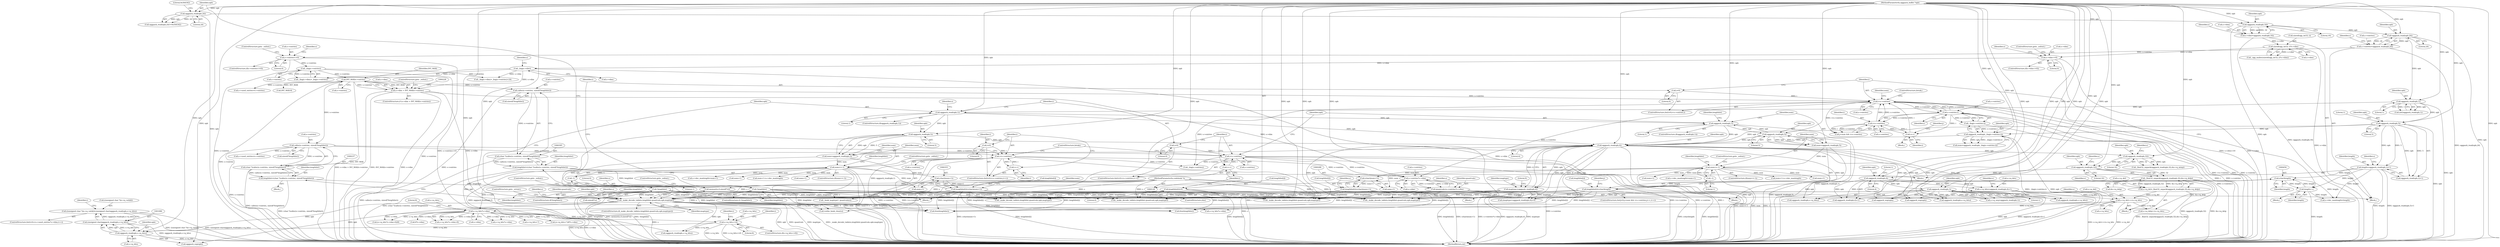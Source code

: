 digraph "0_Android_eeb4e45d5683f88488c083ecf142dc89bc3f0b47_8@array" {
"1001077" [label="(Call,((unsigned char *)(s->q_val))[i]=(unsigned char)oggpack_read(opb,s->q_bits))"];
"1001085" [label="(Call,(unsigned char)oggpack_read(opb,s->q_bits))"];
"1001087" [label="(Call,oggpack_read(opb,s->q_bits))"];
"1001021" [label="(Call,_make_decode_table(s,lengthlist,quantvals,opb,maptype))"];
"1000143" [label="(Call,memset(s,0,sizeof(*s)))"];
"1000130" [label="(MethodParameterIn,codebook *s)"];
"1000404" [label="(Call,!lengthlist)"];
"1000392" [label="(Call,lengthlist=(char *)calloc(s->entries, sizeof(*lengthlist)))"];
"1000394" [label="(Call,(char *)calloc(s->entries, sizeof(*lengthlist)))"];
"1000396" [label="(Call,calloc(s->entries, sizeof(*lengthlist)))"];
"1000220" [label="(Call,INT_MAX/s->entries)"];
"1000209" [label="(Call,_ilog(s->entries))"];
"1000189" [label="(Call,s->entries<=0)"];
"1000181" [label="(Call,s->entries=oggpack_read(opb,24))"];
"1000185" [label="(Call,oggpack_read(opb,24))"];
"1000160" [label="(Call,oggpack_read(opb,16))"];
"1000151" [label="(Call,oggpack_read(opb,24))"];
"1000129" [label="(MethodParameterIn,oggpack_buffer *opb)"];
"1000350" [label="(Call,lengthlist[i]=(char)(num+1))"];
"1000354" [label="(Call,(char)(num+1))"];
"1000345" [label="(Call,num==-1)"];
"1000339" [label="(Call,num=oggpack_read(opb,5))"];
"1000341" [label="(Call,oggpack_read(opb,5))"];
"1000250" [label="(Call,oggpack_read(opb,1))"];
"1000229" [label="(Call,oggpack_read(opb,1))"];
"1000347" [label="(Call,-1)"];
"1000283" [label="(Call,lengthlist[i]=(char)(num+1))"];
"1000287" [label="(Call,(char)(num+1))"];
"1000278" [label="(Call,num==-1)"];
"1000272" [label="(Call,num=oggpack_read(opb,5))"];
"1000274" [label="(Call,oggpack_read(opb,5))"];
"1000267" [label="(Call,oggpack_read(opb,1))"];
"1000280" [label="(Call,-1)"];
"1000312" [label="(Call,lengthlist[i]=0)"];
"1000451" [label="(Call,lengthlist[i]=(char)length)"];
"1000455" [label="(Call,(char)length)"];
"1000378" [label="(Call,length=oggpack_read(opb,5)+1)"];
"1000381" [label="(Call,oggpack_read(opb,5))"];
"1000463" [label="(Call,length++)"];
"1000246" [label="(Call,!lengthlist)"];
"1000234" [label="(Call,lengthlist=(char *)calloc(s->entries, sizeof(*lengthlist)))"];
"1000236" [label="(Call,(char *)calloc(s->entries, sizeof(*lengthlist)))"];
"1000238" [label="(Call,calloc(s->entries, sizeof(*lengthlist)))"];
"1000902" [label="(Call,quantvals=s->entries*s->dim)"];
"1000904" [label="(Call,s->entries*s->dim)"];
"1000258" [label="(Call,i<s->entries)"];
"1000263" [label="(Call,i++)"];
"1000255" [label="(Call,i=0)"];
"1000330" [label="(Call,i<s->entries)"];
"1000335" [label="(Call,i++)"];
"1000327" [label="(Call,i=0)"];
"1000411" [label="(Call,i<s->entries)"];
"1000441" [label="(Call,i<s->entries)"];
"1000423" [label="(Call,s->entries-i)"];
"1000449" [label="(Call,i++)"];
"1000408" [label="(Call,i=0)"];
"1000216" [label="(Call,s->dim > INT_MAX/s->entries)"];
"1000205" [label="(Call,_ilog(s->dim))"];
"1000196" [label="(Call,s->dim<=0)"];
"1000168" [label="(Call,sizeof(ogg_int32_t)*s->dim)"];
"1000156" [label="(Call,s->dim=oggpack_read(opb,16))"];
"1000514" [label="(Call,oggpack_read(opb,1))"];
"1000506" [label="(Call,oggpack_read(opb,4))"];
"1000494" [label="(Call,oggpack_read(opb,32))"];
"1000482" [label="(Call,oggpack_read(opb,32))"];
"1000472" [label="(Call,oggpack_read(opb,4))"];
"1000420" [label="(Call,oggpack_read(opb,_ilog(s->entries-i)))"];
"1000422" [label="(Call,_ilog(s->entries-i))"];
"1000470" [label="(Call,maptype=oggpack_read(opb,4))"];
"1001056" [label="(Call,s->q_bits<=8)"];
"1000915" [label="(Call,s->q_bits*s->dim)"];
"1000517" [label="(Call,s->q_del>>=s->q_bits)"];
"1000489" [label="(Call,s->q_del=_float32_unpack(oggpack_read(opb,32),&s->q_delp))"];
"1000493" [label="(Call,_float32_unpack(oggpack_read(opb,32),&s->q_delp))"];
"1000501" [label="(Call,s->q_bits=oggpack_read(opb,4)+1)"];
"1000249" [label="(ControlStructure,if(oggpack_read(opb,1)))"];
"1000189" [label="(Call,s->entries<=0)"];
"1000494" [label="(Call,oggpack_read(opb,32))"];
"1000326" [label="(ControlStructure,for(i=0;i<s->entries;i++))"];
"1000482" [label="(Call,oggpack_read(opb,32))"];
"1000382" [label="(Identifier,opb)"];
"1000274" [label="(Call,oggpack_read(opb,5))"];
"1000913" [label="(Call,(s->q_bits*s->dim+8)/8)"];
"1001020" [label="(ControlStructure,if(_make_decode_table(s,lengthlist,quantvals,opb,maptype)))"];
"1000308" [label="(Call,num+1)"];
"1000515" [label="(Identifier,opb)"];
"1000509" [label="(Literal,1)"];
"1001057" [label="(Call,s->q_bits)"];
"1000464" [label="(Identifier,length)"];
"1000235" [label="(Identifier,lengthlist)"];
"1000340" [label="(Identifier,num)"];
"1000469" [label="(Call,(maptype=oggpack_read(opb,4))>0)"];
"1000197" [label="(Call,s->dim)"];
"1000298" [label="(Call,num+1)"];
"1000371" [label="(Call,num+1)"];
"1000533" [label="(Block,)"];
"1000917" [label="(Identifier,s)"];
"1000449" [label="(Call,i++)"];
"1000475" [label="(Literal,0)"];
"1000451" [label="(Call,lengthlist[i]=(char)length)"];
"1000526" [label="(Identifier,s)"];
"1000506" [label="(Call,oggpack_read(opb,4))"];
"1000207" [label="(Identifier,s)"];
"1000362" [label="(Identifier,num)"];
"1000836" [label="(Call,oggpack_eop(opb))"];
"1000514" [label="(Call,oggpack_read(opb,1))"];
"1001022" [label="(Identifier,s)"];
"1000230" [label="(Identifier,opb)"];
"1000191" [label="(Identifier,s)"];
"1000304" [label="(Call,s->dec_maxlength=num+1)"];
"1000376" [label="(Block,)"];
"1000573" [label="(Call,_make_decode_table(s,lengthlist,quantvals,opb,maptype))"];
"1000908" [label="(Call,s->dim)"];
"1000254" [label="(ControlStructure,for(i=0;i<s->entries;i++))"];
"1000495" [label="(Identifier,opb)"];
"1000487" [label="(Identifier,s)"];
"1001089" [label="(Call,s->q_bits)"];
"1000187" [label="(Literal,24)"];
"1000131" [label="(Block,)"];
"1000490" [label="(Call,s->q_del)"];
"1000345" [label="(Call,num==-1)"];
"1000383" [label="(Literal,5)"];
"1001023" [label="(Identifier,lengthlist)"];
"1000470" [label="(Call,maptype=oggpack_read(opb,4))"];
"1000505" [label="(Call,oggpack_read(opb,4)+1)"];
"1000352" [label="(Identifier,lengthlist)"];
"1000161" [label="(Identifier,opb)"];
"1000313" [label="(Call,lengthlist[i])"];
"1001027" [label="(ControlStructure,goto _errout;)"];
"1000360" [label="(Call,num+1>s->dec_maxlength)"];
"1000336" [label="(Identifier,i)"];
"1000403" [label="(ControlStructure,if (!lengthlist))"];
"1000330" [label="(Call,i<s->entries)"];
"1000154" [label="(Literal,0x564342)"];
"1000162" [label="(Literal,16)"];
"1000314" [label="(Identifier,lengthlist)"];
"1001056" [label="(Call,s->q_bits<=8)"];
"1000517" [label="(Call,s->q_del>>=s->q_bits)"];
"1000153" [label="(Literal,24)"];
"1000188" [label="(ControlStructure,if(s->entries<=0))"];
"1001038" [label="(Call,8*s->dim)"];
"1000361" [label="(Call,num+1)"];
"1000285" [label="(Identifier,lengthlist)"];
"1000433" [label="(ControlStructure,for(j=0;j<num && i<s->entries;j++,i++))"];
"1000206" [label="(Call,s->dim)"];
"1000418" [label="(Call,num=oggpack_read(opb,_ilog(s->entries-i)))"];
"1000437" [label="(Call,j<num && i<s->entries)"];
"1000277" [label="(ControlStructure,if(num==-1))"];
"1000893" [label="(Call,_make_decode_table(s,lengthlist,quantvals,opb,maptype))"];
"1000502" [label="(Call,s->q_bits)"];
"1000455" [label="(Call,(char)length)"];
"1000902" [label="(Call,quantvals=s->entries*s->dim)"];
"1000204" [label="(Call,_ilog(s->dim)+_ilog(s->entries))"];
"1001077" [label="(Call,((unsigned char *)(s->q_val))[i]=(unsigned char)oggpack_read(opb,s->q_bits))"];
"1000405" [label="(Identifier,lengthlist)"];
"1000182" [label="(Call,s->entries)"];
"1000421" [label="(Identifier,opb)"];
"1000232" [label="(Block,)"];
"1000493" [label="(Call,_float32_unpack(oggpack_read(opb,32),&s->q_delp))"];
"1000356" [label="(Call,num+1)"];
"1000297" [label="(Call,num+1>s->dec_maxlength)"];
"1000144" [label="(Identifier,s)"];
"1000266" [label="(ControlStructure,if(oggpack_read(opb,1)))"];
"1000275" [label="(Identifier,opb)"];
"1000915" [label="(Call,s->q_bits*s->dim)"];
"1000354" [label="(Call,(char)(num+1))"];
"1001062" [label="(ControlStructure,for(i=0;i<s->used_entries*s->dim;i++))"];
"1000205" [label="(Call,_ilog(s->dim))"];
"1000256" [label="(Identifier,i)"];
"1000311" [label="(ControlStructure,else)"];
"1000236" [label="(Call,(char *)calloc(s->entries, sizeof(*lengthlist)))"];
"1000413" [label="(Call,s->entries)"];
"1000914" [label="(Call,s->q_bits*s->dim+8)"];
"1000319" [label="(Call,s->used_entries=s->entries)"];
"1000255" [label="(Call,i=0)"];
"1000422" [label="(Call,_ilog(s->entries-i))"];
"1000346" [label="(Identifier,num)"];
"1000483" [label="(Identifier,opb)"];
"1000150" [label="(Call,oggpack_read(opb,24)!=0x564342)"];
"1001026" [label="(Identifier,maptype)"];
"1000227" [label="(Call,(int)oggpack_read(opb,1))"];
"1000216" [label="(Call,s->dim > INT_MAX/s->entries)"];
"1000349" [label="(ControlStructure,goto _eofout;)"];
"1000904" [label="(Call,s->entries*s->dim)"];
"1000450" [label="(Identifier,i)"];
"1000200" [label="(Literal,0)"];
"1000246" [label="(Call,!lengthlist)"];
"1000165" [label="(Identifier,s)"];
"1000238" [label="(Call,calloc(s->entries, sizeof(*lengthlist)))"];
"1000607" [label="(Call,INT_MAX-8)"];
"1000222" [label="(Call,s->entries)"];
"1000231" [label="(Literal,1)"];
"1000259" [label="(Identifier,i)"];
"1000344" [label="(ControlStructure,if(num==-1))"];
"1001119" [label="(Call,oggpack_read(opb,s->q_bits))"];
"1000217" [label="(Call,s->dim)"];
"1000499" [label="(Identifier,s)"];
"1000481" [label="(Call,_float32_unpack(oggpack_read(opb,32),&s->q_minp))"];
"1000941" [label="(Call,s->q_bits*s->dim)"];
"1000280" [label="(Call,-1)"];
"1000201" [label="(ControlStructure,goto _eofout;)"];
"1000234" [label="(Call,lengthlist=(char *)calloc(s->entries, sizeof(*lengthlist)))"];
"1000209" [label="(Call,_ilog(s->entries))"];
"1000351" [label="(Call,lengthlist[i])"];
"1000329" [label="(Literal,0)"];
"1000733" [label="(Call,_make_decode_table(s,lengthlist,quantvals,opb,maptype))"];
"1000393" [label="(Identifier,lengthlist)"];
"1000169" [label="(Call,sizeof(ogg_int32_t))"];
"1000143" [label="(Call,memset(s,0,sizeof(*s)))"];
"1000160" [label="(Call,oggpack_read(opb,16))"];
"1001166" [label="(Call,vorbis_book_clear(s))"];
"1000516" [label="(Literal,1)"];
"1000521" [label="(Call,s->q_bits)"];
"1000474" [label="(Literal,4)"];
"1000448" [label="(Identifier,j)"];
"1000446" [label="(Block,)"];
"1001030" [label="(Identifier,s)"];
"1000268" [label="(Identifier,opb)"];
"1000130" [label="(MethodParameterIn,codebook *s)"];
"1000497" [label="(Call,&s->q_delp)"];
"1000385" [label="(Call,s->used_entries=s->entries)"];
"1000312" [label="(Call,lengthlist[i]=0)"];
"1001024" [label="(Identifier,quantvals)"];
"1000463" [label="(Call,length++)"];
"1000443" [label="(Call,s->entries)"];
"1000439" [label="(Identifier,j)"];
"1000685" [label="(Call,oggpack_eop(opb))"];
"1000279" [label="(Identifier,num)"];
"1000507" [label="(Identifier,opb)"];
"1000392" [label="(Call,lengthlist=(char *)calloc(s->entries, sizeof(*lengthlist)))"];
"1000221" [label="(Identifier,INT_MAX)"];
"1000151" [label="(Call,oggpack_read(opb,24))"];
"1000332" [label="(Call,s->entries)"];
"1000264" [label="(Identifier,i)"];
"1001088" [label="(Identifier,opb)"];
"1001025" [label="(Identifier,opb)"];
"1000270" [label="(Block,)"];
"1000380" [label="(Call,oggpack_read(opb,5)+1)"];
"1000396" [label="(Call,calloc(s->entries, sizeof(*lengthlist)))"];
"1000193" [label="(Literal,0)"];
"1000276" [label="(Literal,5)"];
"1000379" [label="(Identifier,length)"];
"1000328" [label="(Identifier,i)"];
"1000387" [label="(Identifier,s)"];
"1000129" [label="(MethodParameterIn,oggpack_buffer *opb)"];
"1000190" [label="(Call,s->entries)"];
"1000411" [label="(Call,i<s->entries)"];
"1000407" [label="(ControlStructure,for(i=0;i<s->entries;))"];
"1000186" [label="(Identifier,opb)"];
"1000342" [label="(Identifier,opb)"];
"1000408" [label="(Call,i=0)"];
"1000156" [label="(Call,s->dim=oggpack_read(opb,16))"];
"1000830" [label="(Call,oggpack_read(opb,s->q_bits))"];
"1000970" [label="(Call,_make_decode_table(s,lengthlist,quantvals,opb,maptype))"];
"1000457" [label="(Identifier,length)"];
"1000257" [label="(Literal,0)"];
"1000406" [label="(ControlStructure,goto _eofout;)"];
"1000272" [label="(Call,num=oggpack_read(opb,5))"];
"1000263" [label="(Call,i++)"];
"1000419" [label="(Identifier,num)"];
"1000211" [label="(Identifier,s)"];
"1000510" [label="(Call,s->q_seq=oggpack_read(opb,1))"];
"1001033" [label="(Call,s->q_bits+7)"];
"1000489" [label="(Call,s->q_del=_float32_unpack(oggpack_read(opb,32),&s->q_delp))"];
"1000294" [label="(Identifier,s)"];
"1000400" [label="(Call,sizeof(*lengthlist))"];
"1000922" [label="(Literal,8)"];
"1000335" [label="(Call,i++)"];
"1000198" [label="(Identifier,s)"];
"1000239" [label="(Call,s->entries)"];
"1001060" [label="(Literal,8)"];
"1000348" [label="(Literal,1)"];
"1000210" [label="(Call,s->entries)"];
"1000195" [label="(ControlStructure,if(s->dim<=0))"];
"1001160" [label="(Call,free(lengthlist))"];
"1000905" [label="(Call,s->entries)"];
"1000442" [label="(Identifier,i)"];
"1000185" [label="(Call,oggpack_read(opb,24))"];
"1000501" [label="(Call,s->q_bits=oggpack_read(opb,4)+1)"];
"1000203" [label="(Call,_ilog(s->dim)+_ilog(s->entries)>24)"];
"1000252" [label="(Literal,1)"];
"1000423" [label="(Call,s->entries-i)"];
"1000584" [label="(Call,_book_maptype1_quantvals(s))"];
"1000397" [label="(Call,s->entries)"];
"1000316" [label="(Literal,0)"];
"1000171" [label="(Call,s->dim)"];
"1001076" [label="(Identifier,i)"];
"1000248" [label="(ControlStructure,goto _eofout;)"];
"1001064" [label="(Identifier,i)"];
"1000146" [label="(Call,sizeof(*s))"];
"1000420" [label="(Call,oggpack_read(opb,_ilog(s->entries-i)))"];
"1000452" [label="(Call,lengthlist[i])"];
"1000327" [label="(Call,i=0)"];
"1001078" [label="(Call,((unsigned char *)(s->q_val))[i])"];
"1001177" [label="(MethodReturn,int)"];
"1000496" [label="(Literal,32)"];
"1000503" [label="(Identifier,s)"];
"1001096" [label="(Identifier,i)"];
"1000343" [label="(Literal,5)"];
"1000471" [label="(Identifier,maptype)"];
"1000283" [label="(Call,lengthlist[i]=(char)(num+1))"];
"1000247" [label="(Identifier,lengthlist)"];
"1000476" [label="(Block,)"];
"1000394" [label="(Call,(char *)calloc(s->entries, sizeof(*lengthlist)))"];
"1000220" [label="(Call,INT_MAX/s->entries)"];
"1000410" [label="(Literal,0)"];
"1000145" [label="(Literal,0)"];
"1000267" [label="(Call,oggpack_read(opb,1))"];
"1000465" [label="(ControlStructure,break;)"];
"1001087" [label="(Call,oggpack_read(opb,s->q_bits))"];
"1000278" [label="(Call,num==-1)"];
"1000347" [label="(Call,-1)"];
"1000242" [label="(Call,sizeof(*lengthlist))"];
"1000545" [label="(Call,_ilog(s->entries))"];
"1000251" [label="(Identifier,opb)"];
"1000167" [label="(Call,_ogg_malloc(sizeof(ogg_int32_t)*s->dim))"];
"1000157" [label="(Call,s->dim)"];
"1000194" [label="(ControlStructure,goto _eofout;)"];
"1000196" [label="(Call,s->dim<=0)"];
"1000225" [label="(ControlStructure,goto _eofout;)"];
"1000284" [label="(Call,lengthlist[i])"];
"1000258" [label="(Call,i<s->entries)"];
"1000512" [label="(Identifier,s)"];
"1000790" [label="(Call,oggpack_read(opb,s->q_bits))"];
"1000424" [label="(Call,s->entries)"];
"1000260" [label="(Call,s->entries)"];
"1000427" [label="(Identifier,i)"];
"1000168" [label="(Call,sizeof(ogg_int32_t)*s->dim)"];
"1001168" [label="(Call,free(lengthlist))"];
"1000152" [label="(Identifier,opb)"];
"1000441" [label="(Call,i<s->entries)"];
"1000281" [label="(Literal,1)"];
"1001055" [label="(ControlStructure,if(s->q_bits<=8))"];
"1000679" [label="(Call,oggpack_read(opb,s->q_bits))"];
"1000903" [label="(Identifier,quantvals)"];
"1000916" [label="(Call,s->q_bits)"];
"1000367" [label="(Call,s->dec_maxlength=num+1)"];
"1000269" [label="(Literal,1)"];
"1000282" [label="(ControlStructure,goto _eofout;)"];
"1001032" [label="(Call,(s->q_bits+7)/8*s->dim)"];
"1000287" [label="(Call,(char)(num+1))"];
"1000524" [label="(Call,s->q_delp+=s->q_bits)"];
"1000339" [label="(Call,num=oggpack_read(opb,5))"];
"1000350" [label="(Call,lengthlist[i]=(char)(num+1))"];
"1000919" [label="(Call,s->dim)"];
"1000273" [label="(Identifier,num)"];
"1000378" [label="(Call,length=oggpack_read(opb,5)+1)"];
"1000289" [label="(Call,num+1)"];
"1000472" [label="(Call,oggpack_read(opb,4))"];
"1000592" [label="(Call,s->q_bits*s->dim)"];
"1000337" [label="(Block,)"];
"1000458" [label="(Call,s->dec_maxlength=length)"];
"1000181" [label="(Call,s->entries=oggpack_read(opb,24))"];
"1000404" [label="(Call,!lengthlist)"];
"1000341" [label="(Call,oggpack_read(opb,5))"];
"1000381" [label="(Call,oggpack_read(opb,5))"];
"1000321" [label="(Identifier,s)"];
"1000384" [label="(Literal,1)"];
"1000245" [label="(ControlStructure,if(!lengthlist))"];
"1000250" [label="(Call,oggpack_read(opb,1))"];
"1000508" [label="(Literal,4)"];
"1000518" [label="(Call,s->q_del)"];
"1000331" [label="(Identifier,i)"];
"1000484" [label="(Literal,32)"];
"1001157" [label="(Call,oggpack_eop(opb))"];
"1000416" [label="(Block,)"];
"1000412" [label="(Identifier,i)"];
"1001021" [label="(Call,_make_decode_table(s,lengthlist,quantvals,opb,maptype))"];
"1000409" [label="(Identifier,i)"];
"1000215" [label="(ControlStructure,if (s->dim > INT_MAX/s->entries))"];
"1000473" [label="(Identifier,opb)"];
"1000229" [label="(Call,oggpack_read(opb,1))"];
"1000374" [label="(ControlStructure,break;)"];
"1001085" [label="(Call,(unsigned char)oggpack_read(opb,s->q_bits))"];
"1001077" -> "1001062"  [label="AST: "];
"1001077" -> "1001085"  [label="CFG: "];
"1001078" -> "1001077"  [label="AST: "];
"1001085" -> "1001077"  [label="AST: "];
"1001076" -> "1001077"  [label="CFG: "];
"1001077" -> "1001177"  [label="DDG: (unsigned char)oggpack_read(opb,s->q_bits)"];
"1001077" -> "1001177"  [label="DDG: ((unsigned char *)(s->q_val))[i]"];
"1001085" -> "1001077"  [label="DDG: oggpack_read(opb,s->q_bits)"];
"1001085" -> "1001087"  [label="CFG: "];
"1001086" -> "1001085"  [label="AST: "];
"1001087" -> "1001085"  [label="AST: "];
"1001085" -> "1001177"  [label="DDG: oggpack_read(opb,s->q_bits)"];
"1001087" -> "1001085"  [label="DDG: opb"];
"1001087" -> "1001085"  [label="DDG: s->q_bits"];
"1001087" -> "1001089"  [label="CFG: "];
"1001088" -> "1001087"  [label="AST: "];
"1001089" -> "1001087"  [label="AST: "];
"1001087" -> "1001177"  [label="DDG: s->q_bits"];
"1001021" -> "1001087"  [label="DDG: opb"];
"1000129" -> "1001087"  [label="DDG: opb"];
"1001056" -> "1001087"  [label="DDG: s->q_bits"];
"1001087" -> "1001157"  [label="DDG: opb"];
"1001021" -> "1001020"  [label="AST: "];
"1001021" -> "1001026"  [label="CFG: "];
"1001022" -> "1001021"  [label="AST: "];
"1001023" -> "1001021"  [label="AST: "];
"1001024" -> "1001021"  [label="AST: "];
"1001025" -> "1001021"  [label="AST: "];
"1001026" -> "1001021"  [label="AST: "];
"1001027" -> "1001021"  [label="CFG: "];
"1001030" -> "1001021"  [label="CFG: "];
"1001021" -> "1001177"  [label="DDG: quantvals"];
"1001021" -> "1001177"  [label="DDG: maptype"];
"1001021" -> "1001177"  [label="DDG: _make_decode_table(s,lengthlist,quantvals,opb,maptype)"];
"1001021" -> "1001177"  [label="DDG: s"];
"1001021" -> "1001177"  [label="DDG: opb"];
"1000143" -> "1001021"  [label="DDG: s"];
"1000130" -> "1001021"  [label="DDG: s"];
"1000404" -> "1001021"  [label="DDG: lengthlist"];
"1000350" -> "1001021"  [label="DDG: lengthlist[i]"];
"1000283" -> "1001021"  [label="DDG: lengthlist[i]"];
"1000312" -> "1001021"  [label="DDG: lengthlist[i]"];
"1000451" -> "1001021"  [label="DDG: lengthlist[i]"];
"1000246" -> "1001021"  [label="DDG: lengthlist"];
"1000902" -> "1001021"  [label="DDG: quantvals"];
"1000514" -> "1001021"  [label="DDG: opb"];
"1000472" -> "1001021"  [label="DDG: opb"];
"1000129" -> "1001021"  [label="DDG: opb"];
"1000470" -> "1001021"  [label="DDG: maptype"];
"1001021" -> "1001119"  [label="DDG: opb"];
"1001021" -> "1001157"  [label="DDG: opb"];
"1001021" -> "1001160"  [label="DDG: lengthlist"];
"1001021" -> "1001166"  [label="DDG: s"];
"1001021" -> "1001168"  [label="DDG: lengthlist"];
"1000143" -> "1000131"  [label="AST: "];
"1000143" -> "1000146"  [label="CFG: "];
"1000144" -> "1000143"  [label="AST: "];
"1000145" -> "1000143"  [label="AST: "];
"1000146" -> "1000143"  [label="AST: "];
"1000152" -> "1000143"  [label="CFG: "];
"1000143" -> "1001177"  [label="DDG: memset(s,0,sizeof(*s))"];
"1000130" -> "1000143"  [label="DDG: s"];
"1000143" -> "1000573"  [label="DDG: s"];
"1000143" -> "1000584"  [label="DDG: s"];
"1000143" -> "1000970"  [label="DDG: s"];
"1000143" -> "1001166"  [label="DDG: s"];
"1000130" -> "1000128"  [label="AST: "];
"1000130" -> "1001177"  [label="DDG: s"];
"1000130" -> "1000573"  [label="DDG: s"];
"1000130" -> "1000584"  [label="DDG: s"];
"1000130" -> "1000733"  [label="DDG: s"];
"1000130" -> "1000893"  [label="DDG: s"];
"1000130" -> "1000970"  [label="DDG: s"];
"1000130" -> "1001166"  [label="DDG: s"];
"1000404" -> "1000403"  [label="AST: "];
"1000404" -> "1000405"  [label="CFG: "];
"1000405" -> "1000404"  [label="AST: "];
"1000406" -> "1000404"  [label="CFG: "];
"1000409" -> "1000404"  [label="CFG: "];
"1000404" -> "1001177"  [label="DDG: !lengthlist"];
"1000392" -> "1000404"  [label="DDG: lengthlist"];
"1000404" -> "1000573"  [label="DDG: lengthlist"];
"1000404" -> "1000733"  [label="DDG: lengthlist"];
"1000404" -> "1000893"  [label="DDG: lengthlist"];
"1000404" -> "1000970"  [label="DDG: lengthlist"];
"1000404" -> "1001168"  [label="DDG: lengthlist"];
"1000392" -> "1000376"  [label="AST: "];
"1000392" -> "1000394"  [label="CFG: "];
"1000393" -> "1000392"  [label="AST: "];
"1000394" -> "1000392"  [label="AST: "];
"1000405" -> "1000392"  [label="CFG: "];
"1000392" -> "1001177"  [label="DDG: (char *)calloc(s->entries, sizeof(*lengthlist))"];
"1000394" -> "1000392"  [label="DDG: calloc(s->entries, sizeof(*lengthlist))"];
"1000394" -> "1000396"  [label="CFG: "];
"1000395" -> "1000394"  [label="AST: "];
"1000396" -> "1000394"  [label="AST: "];
"1000394" -> "1001177"  [label="DDG: calloc(s->entries, sizeof(*lengthlist))"];
"1000396" -> "1000394"  [label="DDG: s->entries"];
"1000396" -> "1000400"  [label="CFG: "];
"1000397" -> "1000396"  [label="AST: "];
"1000400" -> "1000396"  [label="AST: "];
"1000396" -> "1001177"  [label="DDG: s->entries"];
"1000220" -> "1000396"  [label="DDG: s->entries"];
"1000396" -> "1000411"  [label="DDG: s->entries"];
"1000220" -> "1000216"  [label="AST: "];
"1000220" -> "1000222"  [label="CFG: "];
"1000221" -> "1000220"  [label="AST: "];
"1000222" -> "1000220"  [label="AST: "];
"1000216" -> "1000220"  [label="CFG: "];
"1000220" -> "1001177"  [label="DDG: INT_MAX"];
"1000220" -> "1001177"  [label="DDG: s->entries"];
"1000220" -> "1000216"  [label="DDG: INT_MAX"];
"1000220" -> "1000216"  [label="DDG: s->entries"];
"1000209" -> "1000220"  [label="DDG: s->entries"];
"1000220" -> "1000238"  [label="DDG: s->entries"];
"1000220" -> "1000385"  [label="DDG: s->entries"];
"1000220" -> "1000607"  [label="DDG: INT_MAX"];
"1000209" -> "1000204"  [label="AST: "];
"1000209" -> "1000210"  [label="CFG: "];
"1000210" -> "1000209"  [label="AST: "];
"1000204" -> "1000209"  [label="CFG: "];
"1000209" -> "1001177"  [label="DDG: s->entries"];
"1000209" -> "1000203"  [label="DDG: s->entries"];
"1000209" -> "1000204"  [label="DDG: s->entries"];
"1000189" -> "1000209"  [label="DDG: s->entries"];
"1000189" -> "1000188"  [label="AST: "];
"1000189" -> "1000193"  [label="CFG: "];
"1000190" -> "1000189"  [label="AST: "];
"1000193" -> "1000189"  [label="AST: "];
"1000194" -> "1000189"  [label="CFG: "];
"1000198" -> "1000189"  [label="CFG: "];
"1000189" -> "1001177"  [label="DDG: s->entries"];
"1000189" -> "1001177"  [label="DDG: s->entries<=0"];
"1000181" -> "1000189"  [label="DDG: s->entries"];
"1000181" -> "1000131"  [label="AST: "];
"1000181" -> "1000185"  [label="CFG: "];
"1000182" -> "1000181"  [label="AST: "];
"1000185" -> "1000181"  [label="AST: "];
"1000191" -> "1000181"  [label="CFG: "];
"1000181" -> "1001177"  [label="DDG: oggpack_read(opb,24)"];
"1000185" -> "1000181"  [label="DDG: opb"];
"1000185" -> "1000181"  [label="DDG: 24"];
"1000185" -> "1000187"  [label="CFG: "];
"1000186" -> "1000185"  [label="AST: "];
"1000187" -> "1000185"  [label="AST: "];
"1000185" -> "1001177"  [label="DDG: opb"];
"1000160" -> "1000185"  [label="DDG: opb"];
"1000129" -> "1000185"  [label="DDG: opb"];
"1000185" -> "1000229"  [label="DDG: opb"];
"1000160" -> "1000156"  [label="AST: "];
"1000160" -> "1000162"  [label="CFG: "];
"1000161" -> "1000160"  [label="AST: "];
"1000162" -> "1000160"  [label="AST: "];
"1000156" -> "1000160"  [label="CFG: "];
"1000160" -> "1001177"  [label="DDG: opb"];
"1000160" -> "1000156"  [label="DDG: opb"];
"1000160" -> "1000156"  [label="DDG: 16"];
"1000151" -> "1000160"  [label="DDG: opb"];
"1000129" -> "1000160"  [label="DDG: opb"];
"1000151" -> "1000150"  [label="AST: "];
"1000151" -> "1000153"  [label="CFG: "];
"1000152" -> "1000151"  [label="AST: "];
"1000153" -> "1000151"  [label="AST: "];
"1000154" -> "1000151"  [label="CFG: "];
"1000151" -> "1001177"  [label="DDG: opb"];
"1000151" -> "1000150"  [label="DDG: opb"];
"1000151" -> "1000150"  [label="DDG: 24"];
"1000129" -> "1000151"  [label="DDG: opb"];
"1000129" -> "1000128"  [label="AST: "];
"1000129" -> "1001177"  [label="DDG: opb"];
"1000129" -> "1000229"  [label="DDG: opb"];
"1000129" -> "1000250"  [label="DDG: opb"];
"1000129" -> "1000267"  [label="DDG: opb"];
"1000129" -> "1000274"  [label="DDG: opb"];
"1000129" -> "1000341"  [label="DDG: opb"];
"1000129" -> "1000381"  [label="DDG: opb"];
"1000129" -> "1000420"  [label="DDG: opb"];
"1000129" -> "1000472"  [label="DDG: opb"];
"1000129" -> "1000482"  [label="DDG: opb"];
"1000129" -> "1000494"  [label="DDG: opb"];
"1000129" -> "1000506"  [label="DDG: opb"];
"1000129" -> "1000514"  [label="DDG: opb"];
"1000129" -> "1000573"  [label="DDG: opb"];
"1000129" -> "1000679"  [label="DDG: opb"];
"1000129" -> "1000685"  [label="DDG: opb"];
"1000129" -> "1000733"  [label="DDG: opb"];
"1000129" -> "1000790"  [label="DDG: opb"];
"1000129" -> "1000830"  [label="DDG: opb"];
"1000129" -> "1000836"  [label="DDG: opb"];
"1000129" -> "1000893"  [label="DDG: opb"];
"1000129" -> "1000970"  [label="DDG: opb"];
"1000129" -> "1001119"  [label="DDG: opb"];
"1000129" -> "1001157"  [label="DDG: opb"];
"1000350" -> "1000337"  [label="AST: "];
"1000350" -> "1000354"  [label="CFG: "];
"1000351" -> "1000350"  [label="AST: "];
"1000354" -> "1000350"  [label="AST: "];
"1000362" -> "1000350"  [label="CFG: "];
"1000350" -> "1001177"  [label="DDG: lengthlist[i]"];
"1000350" -> "1001177"  [label="DDG: (char)(num+1)"];
"1000354" -> "1000350"  [label="DDG: num+1"];
"1000350" -> "1000573"  [label="DDG: lengthlist[i]"];
"1000350" -> "1000733"  [label="DDG: lengthlist[i]"];
"1000350" -> "1000893"  [label="DDG: lengthlist[i]"];
"1000350" -> "1000970"  [label="DDG: lengthlist[i]"];
"1000350" -> "1001160"  [label="DDG: lengthlist[i]"];
"1000350" -> "1001168"  [label="DDG: lengthlist[i]"];
"1000354" -> "1000356"  [label="CFG: "];
"1000355" -> "1000354"  [label="AST: "];
"1000356" -> "1000354"  [label="AST: "];
"1000345" -> "1000354"  [label="DDG: num"];
"1000345" -> "1000344"  [label="AST: "];
"1000345" -> "1000347"  [label="CFG: "];
"1000346" -> "1000345"  [label="AST: "];
"1000347" -> "1000345"  [label="AST: "];
"1000349" -> "1000345"  [label="CFG: "];
"1000352" -> "1000345"  [label="CFG: "];
"1000345" -> "1001177"  [label="DDG: -1"];
"1000345" -> "1001177"  [label="DDG: num"];
"1000345" -> "1001177"  [label="DDG: num==-1"];
"1000339" -> "1000345"  [label="DDG: num"];
"1000347" -> "1000345"  [label="DDG: 1"];
"1000345" -> "1000356"  [label="DDG: num"];
"1000345" -> "1000360"  [label="DDG: num"];
"1000345" -> "1000361"  [label="DDG: num"];
"1000345" -> "1000367"  [label="DDG: num"];
"1000345" -> "1000371"  [label="DDG: num"];
"1000339" -> "1000337"  [label="AST: "];
"1000339" -> "1000341"  [label="CFG: "];
"1000340" -> "1000339"  [label="AST: "];
"1000341" -> "1000339"  [label="AST: "];
"1000346" -> "1000339"  [label="CFG: "];
"1000339" -> "1001177"  [label="DDG: oggpack_read(opb,5)"];
"1000341" -> "1000339"  [label="DDG: opb"];
"1000341" -> "1000339"  [label="DDG: 5"];
"1000341" -> "1000343"  [label="CFG: "];
"1000342" -> "1000341"  [label="AST: "];
"1000343" -> "1000341"  [label="AST: "];
"1000341" -> "1001177"  [label="DDG: opb"];
"1000250" -> "1000341"  [label="DDG: opb"];
"1000341" -> "1000472"  [label="DDG: opb"];
"1000250" -> "1000249"  [label="AST: "];
"1000250" -> "1000252"  [label="CFG: "];
"1000251" -> "1000250"  [label="AST: "];
"1000252" -> "1000250"  [label="AST: "];
"1000256" -> "1000250"  [label="CFG: "];
"1000321" -> "1000250"  [label="CFG: "];
"1000250" -> "1001177"  [label="DDG: oggpack_read(opb,1)"];
"1000229" -> "1000250"  [label="DDG: opb"];
"1000250" -> "1000267"  [label="DDG: opb"];
"1000250" -> "1000472"  [label="DDG: opb"];
"1000229" -> "1000227"  [label="AST: "];
"1000229" -> "1000231"  [label="CFG: "];
"1000230" -> "1000229"  [label="AST: "];
"1000231" -> "1000229"  [label="AST: "];
"1000227" -> "1000229"  [label="CFG: "];
"1000229" -> "1001177"  [label="DDG: opb"];
"1000229" -> "1000227"  [label="DDG: opb"];
"1000229" -> "1000227"  [label="DDG: 1"];
"1000229" -> "1000381"  [label="DDG: opb"];
"1000347" -> "1000348"  [label="CFG: "];
"1000348" -> "1000347"  [label="AST: "];
"1000283" -> "1000270"  [label="AST: "];
"1000283" -> "1000287"  [label="CFG: "];
"1000284" -> "1000283"  [label="AST: "];
"1000287" -> "1000283"  [label="AST: "];
"1000294" -> "1000283"  [label="CFG: "];
"1000283" -> "1001177"  [label="DDG: lengthlist[i]"];
"1000283" -> "1001177"  [label="DDG: (char)(num+1)"];
"1000287" -> "1000283"  [label="DDG: num+1"];
"1000283" -> "1000573"  [label="DDG: lengthlist[i]"];
"1000283" -> "1000733"  [label="DDG: lengthlist[i]"];
"1000283" -> "1000893"  [label="DDG: lengthlist[i]"];
"1000283" -> "1000970"  [label="DDG: lengthlist[i]"];
"1000283" -> "1001160"  [label="DDG: lengthlist[i]"];
"1000283" -> "1001168"  [label="DDG: lengthlist[i]"];
"1000287" -> "1000289"  [label="CFG: "];
"1000288" -> "1000287"  [label="AST: "];
"1000289" -> "1000287"  [label="AST: "];
"1000278" -> "1000287"  [label="DDG: num"];
"1000278" -> "1000277"  [label="AST: "];
"1000278" -> "1000280"  [label="CFG: "];
"1000279" -> "1000278"  [label="AST: "];
"1000280" -> "1000278"  [label="AST: "];
"1000282" -> "1000278"  [label="CFG: "];
"1000285" -> "1000278"  [label="CFG: "];
"1000278" -> "1001177"  [label="DDG: -1"];
"1000278" -> "1001177"  [label="DDG: num==-1"];
"1000278" -> "1001177"  [label="DDG: num"];
"1000272" -> "1000278"  [label="DDG: num"];
"1000280" -> "1000278"  [label="DDG: 1"];
"1000278" -> "1000289"  [label="DDG: num"];
"1000278" -> "1000297"  [label="DDG: num"];
"1000278" -> "1000298"  [label="DDG: num"];
"1000278" -> "1000304"  [label="DDG: num"];
"1000278" -> "1000308"  [label="DDG: num"];
"1000272" -> "1000270"  [label="AST: "];
"1000272" -> "1000274"  [label="CFG: "];
"1000273" -> "1000272"  [label="AST: "];
"1000274" -> "1000272"  [label="AST: "];
"1000279" -> "1000272"  [label="CFG: "];
"1000272" -> "1001177"  [label="DDG: oggpack_read(opb,5)"];
"1000274" -> "1000272"  [label="DDG: opb"];
"1000274" -> "1000272"  [label="DDG: 5"];
"1000274" -> "1000276"  [label="CFG: "];
"1000275" -> "1000274"  [label="AST: "];
"1000276" -> "1000274"  [label="AST: "];
"1000274" -> "1001177"  [label="DDG: opb"];
"1000274" -> "1000267"  [label="DDG: opb"];
"1000267" -> "1000274"  [label="DDG: opb"];
"1000274" -> "1000472"  [label="DDG: opb"];
"1000267" -> "1000266"  [label="AST: "];
"1000267" -> "1000269"  [label="CFG: "];
"1000268" -> "1000267"  [label="AST: "];
"1000269" -> "1000267"  [label="AST: "];
"1000273" -> "1000267"  [label="CFG: "];
"1000314" -> "1000267"  [label="CFG: "];
"1000267" -> "1001177"  [label="DDG: oggpack_read(opb,1)"];
"1000267" -> "1000472"  [label="DDG: opb"];
"1000280" -> "1000281"  [label="CFG: "];
"1000281" -> "1000280"  [label="AST: "];
"1000312" -> "1000311"  [label="AST: "];
"1000312" -> "1000316"  [label="CFG: "];
"1000313" -> "1000312"  [label="AST: "];
"1000316" -> "1000312"  [label="AST: "];
"1000264" -> "1000312"  [label="CFG: "];
"1000312" -> "1001177"  [label="DDG: lengthlist[i]"];
"1000312" -> "1000573"  [label="DDG: lengthlist[i]"];
"1000312" -> "1000733"  [label="DDG: lengthlist[i]"];
"1000312" -> "1000893"  [label="DDG: lengthlist[i]"];
"1000312" -> "1000970"  [label="DDG: lengthlist[i]"];
"1000312" -> "1001160"  [label="DDG: lengthlist[i]"];
"1000312" -> "1001168"  [label="DDG: lengthlist[i]"];
"1000451" -> "1000433"  [label="AST: "];
"1000451" -> "1000455"  [label="CFG: "];
"1000452" -> "1000451"  [label="AST: "];
"1000455" -> "1000451"  [label="AST: "];
"1000448" -> "1000451"  [label="CFG: "];
"1000451" -> "1001177"  [label="DDG: (char)length"];
"1000451" -> "1001177"  [label="DDG: lengthlist[i]"];
"1000455" -> "1000451"  [label="DDG: length"];
"1000451" -> "1000573"  [label="DDG: lengthlist[i]"];
"1000451" -> "1000733"  [label="DDG: lengthlist[i]"];
"1000451" -> "1000893"  [label="DDG: lengthlist[i]"];
"1000451" -> "1000970"  [label="DDG: lengthlist[i]"];
"1000451" -> "1001160"  [label="DDG: lengthlist[i]"];
"1000451" -> "1001168"  [label="DDG: lengthlist[i]"];
"1000455" -> "1000457"  [label="CFG: "];
"1000456" -> "1000455"  [label="AST: "];
"1000457" -> "1000455"  [label="AST: "];
"1000378" -> "1000455"  [label="DDG: length"];
"1000463" -> "1000455"  [label="DDG: length"];
"1000455" -> "1000458"  [label="DDG: length"];
"1000455" -> "1000463"  [label="DDG: length"];
"1000378" -> "1000376"  [label="AST: "];
"1000378" -> "1000380"  [label="CFG: "];
"1000379" -> "1000378"  [label="AST: "];
"1000380" -> "1000378"  [label="AST: "];
"1000387" -> "1000378"  [label="CFG: "];
"1000378" -> "1001177"  [label="DDG: oggpack_read(opb,5)+1"];
"1000378" -> "1001177"  [label="DDG: length"];
"1000381" -> "1000378"  [label="DDG: opb"];
"1000381" -> "1000378"  [label="DDG: 5"];
"1000378" -> "1000458"  [label="DDG: length"];
"1000378" -> "1000463"  [label="DDG: length"];
"1000381" -> "1000380"  [label="AST: "];
"1000381" -> "1000383"  [label="CFG: "];
"1000382" -> "1000381"  [label="AST: "];
"1000383" -> "1000381"  [label="AST: "];
"1000384" -> "1000381"  [label="CFG: "];
"1000381" -> "1001177"  [label="DDG: opb"];
"1000381" -> "1000380"  [label="DDG: opb"];
"1000381" -> "1000380"  [label="DDG: 5"];
"1000381" -> "1000420"  [label="DDG: opb"];
"1000381" -> "1000472"  [label="DDG: opb"];
"1000463" -> "1000416"  [label="AST: "];
"1000463" -> "1000464"  [label="CFG: "];
"1000464" -> "1000463"  [label="AST: "];
"1000412" -> "1000463"  [label="CFG: "];
"1000463" -> "1001177"  [label="DDG: length"];
"1000463" -> "1000458"  [label="DDG: length"];
"1000246" -> "1000245"  [label="AST: "];
"1000246" -> "1000247"  [label="CFG: "];
"1000247" -> "1000246"  [label="AST: "];
"1000248" -> "1000246"  [label="CFG: "];
"1000251" -> "1000246"  [label="CFG: "];
"1000246" -> "1001177"  [label="DDG: !lengthlist"];
"1000234" -> "1000246"  [label="DDG: lengthlist"];
"1000246" -> "1000573"  [label="DDG: lengthlist"];
"1000246" -> "1000733"  [label="DDG: lengthlist"];
"1000246" -> "1000893"  [label="DDG: lengthlist"];
"1000246" -> "1000970"  [label="DDG: lengthlist"];
"1000246" -> "1001168"  [label="DDG: lengthlist"];
"1000234" -> "1000232"  [label="AST: "];
"1000234" -> "1000236"  [label="CFG: "];
"1000235" -> "1000234"  [label="AST: "];
"1000236" -> "1000234"  [label="AST: "];
"1000247" -> "1000234"  [label="CFG: "];
"1000234" -> "1001177"  [label="DDG: (char *)calloc(s->entries, sizeof(*lengthlist))"];
"1000236" -> "1000234"  [label="DDG: calloc(s->entries, sizeof(*lengthlist))"];
"1000236" -> "1000238"  [label="CFG: "];
"1000237" -> "1000236"  [label="AST: "];
"1000238" -> "1000236"  [label="AST: "];
"1000236" -> "1001177"  [label="DDG: calloc(s->entries, sizeof(*lengthlist))"];
"1000238" -> "1000236"  [label="DDG: s->entries"];
"1000238" -> "1000242"  [label="CFG: "];
"1000239" -> "1000238"  [label="AST: "];
"1000242" -> "1000238"  [label="AST: "];
"1000238" -> "1001177"  [label="DDG: s->entries"];
"1000238" -> "1000258"  [label="DDG: s->entries"];
"1000238" -> "1000319"  [label="DDG: s->entries"];
"1000238" -> "1000330"  [label="DDG: s->entries"];
"1000902" -> "1000533"  [label="AST: "];
"1000902" -> "1000904"  [label="CFG: "];
"1000903" -> "1000902"  [label="AST: "];
"1000904" -> "1000902"  [label="AST: "];
"1000917" -> "1000902"  [label="CFG: "];
"1000902" -> "1001177"  [label="DDG: s->entries*s->dim"];
"1000904" -> "1000902"  [label="DDG: s->entries"];
"1000904" -> "1000902"  [label="DDG: s->dim"];
"1000902" -> "1000970"  [label="DDG: quantvals"];
"1000904" -> "1000908"  [label="CFG: "];
"1000905" -> "1000904"  [label="AST: "];
"1000908" -> "1000904"  [label="AST: "];
"1000904" -> "1001177"  [label="DDG: s->entries"];
"1000258" -> "1000904"  [label="DDG: s->entries"];
"1000330" -> "1000904"  [label="DDG: s->entries"];
"1000411" -> "1000904"  [label="DDG: s->entries"];
"1000216" -> "1000904"  [label="DDG: s->dim"];
"1000904" -> "1000915"  [label="DDG: s->dim"];
"1000258" -> "1000254"  [label="AST: "];
"1000258" -> "1000260"  [label="CFG: "];
"1000259" -> "1000258"  [label="AST: "];
"1000260" -> "1000258"  [label="AST: "];
"1000268" -> "1000258"  [label="CFG: "];
"1000374" -> "1000258"  [label="CFG: "];
"1000258" -> "1001177"  [label="DDG: i"];
"1000258" -> "1001177"  [label="DDG: s->entries"];
"1000258" -> "1001177"  [label="DDG: i<s->entries"];
"1000263" -> "1000258"  [label="DDG: i"];
"1000255" -> "1000258"  [label="DDG: i"];
"1000258" -> "1000263"  [label="DDG: i"];
"1000258" -> "1000545"  [label="DDG: s->entries"];
"1000263" -> "1000254"  [label="AST: "];
"1000263" -> "1000264"  [label="CFG: "];
"1000264" -> "1000263"  [label="AST: "];
"1000259" -> "1000263"  [label="CFG: "];
"1000255" -> "1000254"  [label="AST: "];
"1000255" -> "1000257"  [label="CFG: "];
"1000256" -> "1000255"  [label="AST: "];
"1000257" -> "1000255"  [label="AST: "];
"1000259" -> "1000255"  [label="CFG: "];
"1000330" -> "1000326"  [label="AST: "];
"1000330" -> "1000332"  [label="CFG: "];
"1000331" -> "1000330"  [label="AST: "];
"1000332" -> "1000330"  [label="AST: "];
"1000340" -> "1000330"  [label="CFG: "];
"1000374" -> "1000330"  [label="CFG: "];
"1000330" -> "1001177"  [label="DDG: i"];
"1000330" -> "1001177"  [label="DDG: s->entries"];
"1000330" -> "1001177"  [label="DDG: i<s->entries"];
"1000335" -> "1000330"  [label="DDG: i"];
"1000327" -> "1000330"  [label="DDG: i"];
"1000330" -> "1000335"  [label="DDG: i"];
"1000330" -> "1000545"  [label="DDG: s->entries"];
"1000335" -> "1000326"  [label="AST: "];
"1000335" -> "1000336"  [label="CFG: "];
"1000336" -> "1000335"  [label="AST: "];
"1000331" -> "1000335"  [label="CFG: "];
"1000327" -> "1000326"  [label="AST: "];
"1000327" -> "1000329"  [label="CFG: "];
"1000328" -> "1000327"  [label="AST: "];
"1000329" -> "1000327"  [label="AST: "];
"1000331" -> "1000327"  [label="CFG: "];
"1000411" -> "1000407"  [label="AST: "];
"1000411" -> "1000413"  [label="CFG: "];
"1000412" -> "1000411"  [label="AST: "];
"1000413" -> "1000411"  [label="AST: "];
"1000419" -> "1000411"  [label="CFG: "];
"1000465" -> "1000411"  [label="CFG: "];
"1000411" -> "1001177"  [label="DDG: i<s->entries"];
"1000411" -> "1001177"  [label="DDG: i"];
"1000411" -> "1001177"  [label="DDG: s->entries"];
"1000441" -> "1000411"  [label="DDG: i"];
"1000441" -> "1000411"  [label="DDG: s->entries"];
"1000423" -> "1000411"  [label="DDG: i"];
"1000423" -> "1000411"  [label="DDG: s->entries"];
"1000408" -> "1000411"  [label="DDG: i"];
"1000449" -> "1000411"  [label="DDG: i"];
"1000411" -> "1000423"  [label="DDG: s->entries"];
"1000411" -> "1000423"  [label="DDG: i"];
"1000411" -> "1000437"  [label="DDG: i<s->entries"];
"1000411" -> "1000545"  [label="DDG: s->entries"];
"1000441" -> "1000437"  [label="AST: "];
"1000441" -> "1000443"  [label="CFG: "];
"1000442" -> "1000441"  [label="AST: "];
"1000443" -> "1000441"  [label="AST: "];
"1000437" -> "1000441"  [label="CFG: "];
"1000441" -> "1000437"  [label="DDG: i"];
"1000441" -> "1000437"  [label="DDG: s->entries"];
"1000423" -> "1000441"  [label="DDG: i"];
"1000423" -> "1000441"  [label="DDG: s->entries"];
"1000449" -> "1000441"  [label="DDG: i"];
"1000441" -> "1000449"  [label="DDG: i"];
"1000423" -> "1000422"  [label="AST: "];
"1000423" -> "1000427"  [label="CFG: "];
"1000424" -> "1000423"  [label="AST: "];
"1000427" -> "1000423"  [label="AST: "];
"1000422" -> "1000423"  [label="CFG: "];
"1000423" -> "1001177"  [label="DDG: i"];
"1000423" -> "1001177"  [label="DDG: s->entries"];
"1000423" -> "1000422"  [label="DDG: s->entries"];
"1000423" -> "1000422"  [label="DDG: i"];
"1000423" -> "1000449"  [label="DDG: i"];
"1000449" -> "1000446"  [label="AST: "];
"1000449" -> "1000450"  [label="CFG: "];
"1000450" -> "1000449"  [label="AST: "];
"1000439" -> "1000449"  [label="CFG: "];
"1000408" -> "1000407"  [label="AST: "];
"1000408" -> "1000410"  [label="CFG: "];
"1000409" -> "1000408"  [label="AST: "];
"1000410" -> "1000408"  [label="AST: "];
"1000412" -> "1000408"  [label="CFG: "];
"1000216" -> "1000215"  [label="AST: "];
"1000217" -> "1000216"  [label="AST: "];
"1000225" -> "1000216"  [label="CFG: "];
"1000228" -> "1000216"  [label="CFG: "];
"1000216" -> "1001177"  [label="DDG: s->dim > INT_MAX/s->entries"];
"1000216" -> "1001177"  [label="DDG: s->dim"];
"1000216" -> "1001177"  [label="DDG: INT_MAX/s->entries"];
"1000205" -> "1000216"  [label="DDG: s->dim"];
"1000216" -> "1000592"  [label="DDG: s->dim"];
"1000205" -> "1000204"  [label="AST: "];
"1000205" -> "1000206"  [label="CFG: "];
"1000206" -> "1000205"  [label="AST: "];
"1000211" -> "1000205"  [label="CFG: "];
"1000205" -> "1001177"  [label="DDG: s->dim"];
"1000205" -> "1000203"  [label="DDG: s->dim"];
"1000205" -> "1000204"  [label="DDG: s->dim"];
"1000196" -> "1000205"  [label="DDG: s->dim"];
"1000196" -> "1000195"  [label="AST: "];
"1000196" -> "1000200"  [label="CFG: "];
"1000197" -> "1000196"  [label="AST: "];
"1000200" -> "1000196"  [label="AST: "];
"1000201" -> "1000196"  [label="CFG: "];
"1000207" -> "1000196"  [label="CFG: "];
"1000196" -> "1001177"  [label="DDG: s->dim"];
"1000196" -> "1001177"  [label="DDG: s->dim<=0"];
"1000168" -> "1000196"  [label="DDG: s->dim"];
"1000168" -> "1000167"  [label="AST: "];
"1000168" -> "1000171"  [label="CFG: "];
"1000169" -> "1000168"  [label="AST: "];
"1000171" -> "1000168"  [label="AST: "];
"1000167" -> "1000168"  [label="CFG: "];
"1000168" -> "1001177"  [label="DDG: s->dim"];
"1000168" -> "1000167"  [label="DDG: s->dim"];
"1000156" -> "1000168"  [label="DDG: s->dim"];
"1000156" -> "1000131"  [label="AST: "];
"1000157" -> "1000156"  [label="AST: "];
"1000165" -> "1000156"  [label="CFG: "];
"1000156" -> "1001177"  [label="DDG: oggpack_read(opb,16)"];
"1000514" -> "1000510"  [label="AST: "];
"1000514" -> "1000516"  [label="CFG: "];
"1000515" -> "1000514"  [label="AST: "];
"1000516" -> "1000514"  [label="AST: "];
"1000510" -> "1000514"  [label="CFG: "];
"1000514" -> "1001177"  [label="DDG: opb"];
"1000514" -> "1000510"  [label="DDG: opb"];
"1000514" -> "1000510"  [label="DDG: 1"];
"1000506" -> "1000514"  [label="DDG: opb"];
"1000514" -> "1000573"  [label="DDG: opb"];
"1000514" -> "1000679"  [label="DDG: opb"];
"1000514" -> "1000685"  [label="DDG: opb"];
"1000514" -> "1000790"  [label="DDG: opb"];
"1000514" -> "1000830"  [label="DDG: opb"];
"1000514" -> "1000836"  [label="DDG: opb"];
"1000514" -> "1000970"  [label="DDG: opb"];
"1000506" -> "1000505"  [label="AST: "];
"1000506" -> "1000508"  [label="CFG: "];
"1000507" -> "1000506"  [label="AST: "];
"1000508" -> "1000506"  [label="AST: "];
"1000509" -> "1000506"  [label="CFG: "];
"1000506" -> "1000501"  [label="DDG: opb"];
"1000506" -> "1000501"  [label="DDG: 4"];
"1000506" -> "1000505"  [label="DDG: opb"];
"1000506" -> "1000505"  [label="DDG: 4"];
"1000494" -> "1000506"  [label="DDG: opb"];
"1000494" -> "1000493"  [label="AST: "];
"1000494" -> "1000496"  [label="CFG: "];
"1000495" -> "1000494"  [label="AST: "];
"1000496" -> "1000494"  [label="AST: "];
"1000499" -> "1000494"  [label="CFG: "];
"1000494" -> "1000493"  [label="DDG: opb"];
"1000494" -> "1000493"  [label="DDG: 32"];
"1000482" -> "1000494"  [label="DDG: opb"];
"1000482" -> "1000481"  [label="AST: "];
"1000482" -> "1000484"  [label="CFG: "];
"1000483" -> "1000482"  [label="AST: "];
"1000484" -> "1000482"  [label="AST: "];
"1000487" -> "1000482"  [label="CFG: "];
"1000482" -> "1000481"  [label="DDG: opb"];
"1000482" -> "1000481"  [label="DDG: 32"];
"1000472" -> "1000482"  [label="DDG: opb"];
"1000472" -> "1000470"  [label="AST: "];
"1000472" -> "1000474"  [label="CFG: "];
"1000473" -> "1000472"  [label="AST: "];
"1000474" -> "1000472"  [label="AST: "];
"1000470" -> "1000472"  [label="CFG: "];
"1000472" -> "1001177"  [label="DDG: opb"];
"1000472" -> "1000469"  [label="DDG: opb"];
"1000472" -> "1000469"  [label="DDG: 4"];
"1000472" -> "1000470"  [label="DDG: opb"];
"1000472" -> "1000470"  [label="DDG: 4"];
"1000420" -> "1000472"  [label="DDG: opb"];
"1000472" -> "1000573"  [label="DDG: opb"];
"1000472" -> "1000679"  [label="DDG: opb"];
"1000472" -> "1000685"  [label="DDG: opb"];
"1000472" -> "1000790"  [label="DDG: opb"];
"1000472" -> "1000830"  [label="DDG: opb"];
"1000472" -> "1000836"  [label="DDG: opb"];
"1000472" -> "1000970"  [label="DDG: opb"];
"1000420" -> "1000418"  [label="AST: "];
"1000420" -> "1000422"  [label="CFG: "];
"1000421" -> "1000420"  [label="AST: "];
"1000422" -> "1000420"  [label="AST: "];
"1000418" -> "1000420"  [label="CFG: "];
"1000420" -> "1001177"  [label="DDG: _ilog(s->entries-i)"];
"1000420" -> "1001177"  [label="DDG: opb"];
"1000420" -> "1000418"  [label="DDG: opb"];
"1000420" -> "1000418"  [label="DDG: _ilog(s->entries-i)"];
"1000422" -> "1000420"  [label="DDG: s->entries-i"];
"1000422" -> "1001177"  [label="DDG: s->entries-i"];
"1000470" -> "1000469"  [label="AST: "];
"1000471" -> "1000470"  [label="AST: "];
"1000475" -> "1000470"  [label="CFG: "];
"1000470" -> "1001177"  [label="DDG: oggpack_read(opb,4)"];
"1000470" -> "1001177"  [label="DDG: maptype"];
"1000470" -> "1000469"  [label="DDG: maptype"];
"1000470" -> "1000573"  [label="DDG: maptype"];
"1000470" -> "1000733"  [label="DDG: maptype"];
"1000470" -> "1000893"  [label="DDG: maptype"];
"1000470" -> "1000970"  [label="DDG: maptype"];
"1001056" -> "1001055"  [label="AST: "];
"1001056" -> "1001060"  [label="CFG: "];
"1001057" -> "1001056"  [label="AST: "];
"1001060" -> "1001056"  [label="AST: "];
"1001064" -> "1001056"  [label="CFG: "];
"1001096" -> "1001056"  [label="CFG: "];
"1001056" -> "1001177"  [label="DDG: s->q_bits"];
"1001056" -> "1001177"  [label="DDG: s->q_bits<=8"];
"1000915" -> "1001056"  [label="DDG: s->q_bits"];
"1001056" -> "1001119"  [label="DDG: s->q_bits"];
"1000915" -> "1000914"  [label="AST: "];
"1000915" -> "1000919"  [label="CFG: "];
"1000916" -> "1000915"  [label="AST: "];
"1000919" -> "1000915"  [label="AST: "];
"1000922" -> "1000915"  [label="CFG: "];
"1000915" -> "1001177"  [label="DDG: s->dim"];
"1000915" -> "1001177"  [label="DDG: s->q_bits"];
"1000915" -> "1000913"  [label="DDG: s->q_bits"];
"1000915" -> "1000913"  [label="DDG: s->dim"];
"1000915" -> "1000914"  [label="DDG: s->q_bits"];
"1000915" -> "1000914"  [label="DDG: s->dim"];
"1000517" -> "1000915"  [label="DDG: s->q_bits"];
"1000915" -> "1000941"  [label="DDG: s->q_bits"];
"1000915" -> "1000941"  [label="DDG: s->dim"];
"1000915" -> "1001032"  [label="DDG: s->q_bits"];
"1000915" -> "1001033"  [label="DDG: s->q_bits"];
"1000915" -> "1001038"  [label="DDG: s->dim"];
"1000517" -> "1000476"  [label="AST: "];
"1000517" -> "1000521"  [label="CFG: "];
"1000518" -> "1000517"  [label="AST: "];
"1000521" -> "1000517"  [label="AST: "];
"1000526" -> "1000517"  [label="CFG: "];
"1000517" -> "1001177"  [label="DDG: s->q_del"];
"1000517" -> "1001177"  [label="DDG: s->q_del>>=s->q_bits"];
"1000489" -> "1000517"  [label="DDG: s->q_del"];
"1000501" -> "1000517"  [label="DDG: s->q_bits"];
"1000517" -> "1000524"  [label="DDG: s->q_bits"];
"1000517" -> "1000592"  [label="DDG: s->q_bits"];
"1000489" -> "1000476"  [label="AST: "];
"1000489" -> "1000493"  [label="CFG: "];
"1000490" -> "1000489"  [label="AST: "];
"1000493" -> "1000489"  [label="AST: "];
"1000503" -> "1000489"  [label="CFG: "];
"1000489" -> "1001177"  [label="DDG: _float32_unpack(oggpack_read(opb,32),&s->q_delp)"];
"1000493" -> "1000489"  [label="DDG: oggpack_read(opb,32)"];
"1000493" -> "1000489"  [label="DDG: &s->q_delp"];
"1000493" -> "1000497"  [label="CFG: "];
"1000497" -> "1000493"  [label="AST: "];
"1000493" -> "1001177"  [label="DDG: oggpack_read(opb,32)"];
"1000493" -> "1001177"  [label="DDG: &s->q_delp"];
"1000493" -> "1000524"  [label="DDG: &s->q_delp"];
"1000501" -> "1000476"  [label="AST: "];
"1000501" -> "1000505"  [label="CFG: "];
"1000502" -> "1000501"  [label="AST: "];
"1000505" -> "1000501"  [label="AST: "];
"1000512" -> "1000501"  [label="CFG: "];
"1000501" -> "1001177"  [label="DDG: oggpack_read(opb,4)+1"];
}
